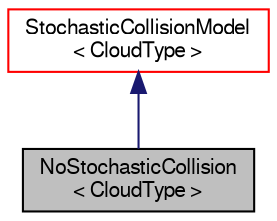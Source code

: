 digraph "NoStochasticCollision&lt; CloudType &gt;"
{
  bgcolor="transparent";
  edge [fontname="FreeSans",fontsize="10",labelfontname="FreeSans",labelfontsize="10"];
  node [fontname="FreeSans",fontsize="10",shape=record];
  Node4 [label="NoStochasticCollision\l\< CloudType \>",height=0.2,width=0.4,color="black", fillcolor="grey75", style="filled", fontcolor="black"];
  Node5 -> Node4 [dir="back",color="midnightblue",fontsize="10",style="solid",fontname="FreeSans"];
  Node5 [label="StochasticCollisionModel\l\< CloudType \>",height=0.2,width=0.4,color="red",URL="$a23782.html",tooltip="Templated stochastic collision model class. "];
}
